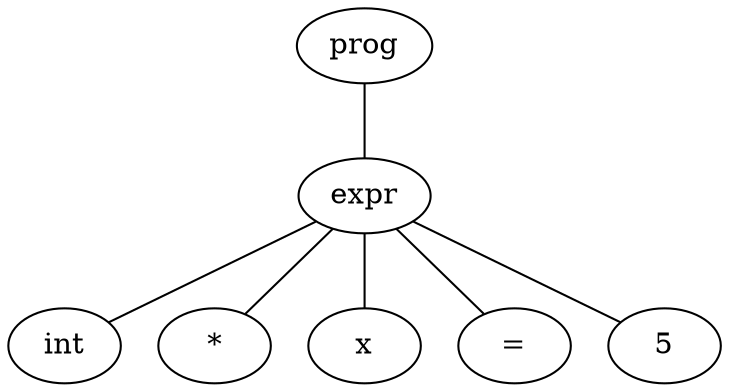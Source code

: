 graph ast { 
<AST.AST object at 0x7f247b92efd0>[label="prog"] 
<AST.AST object at 0x7f247b93c5e0>[label="expr"] 
<AST.AST object at 0x7f247b93c1f0>[label="int"] 
<AST.AST object at 0x7f247b93cf40>[label="*"] 
<AST.AST object at 0x7f247b93c4c0>[label="x"] 
<AST.AST object at 0x7f247b93cb80>[label="="] 
<AST.AST object at 0x7f247b93c3d0>[label="5"] 
<AST.AST object at 0x7f247b92efd0> -- <AST.AST object at 0x7f247b93c5e0>
<AST.AST object at 0x7f247b93c5e0> -- <AST.AST object at 0x7f247b93c1f0>
<AST.AST object at 0x7f247b93c5e0> -- <AST.AST object at 0x7f247b93cf40>
<AST.AST object at 0x7f247b93c5e0> -- <AST.AST object at 0x7f247b93c4c0>
<AST.AST object at 0x7f247b93c5e0> -- <AST.AST object at 0x7f247b93cb80>
<AST.AST object at 0x7f247b93c5e0> -- <AST.AST object at 0x7f247b93c3d0>
}